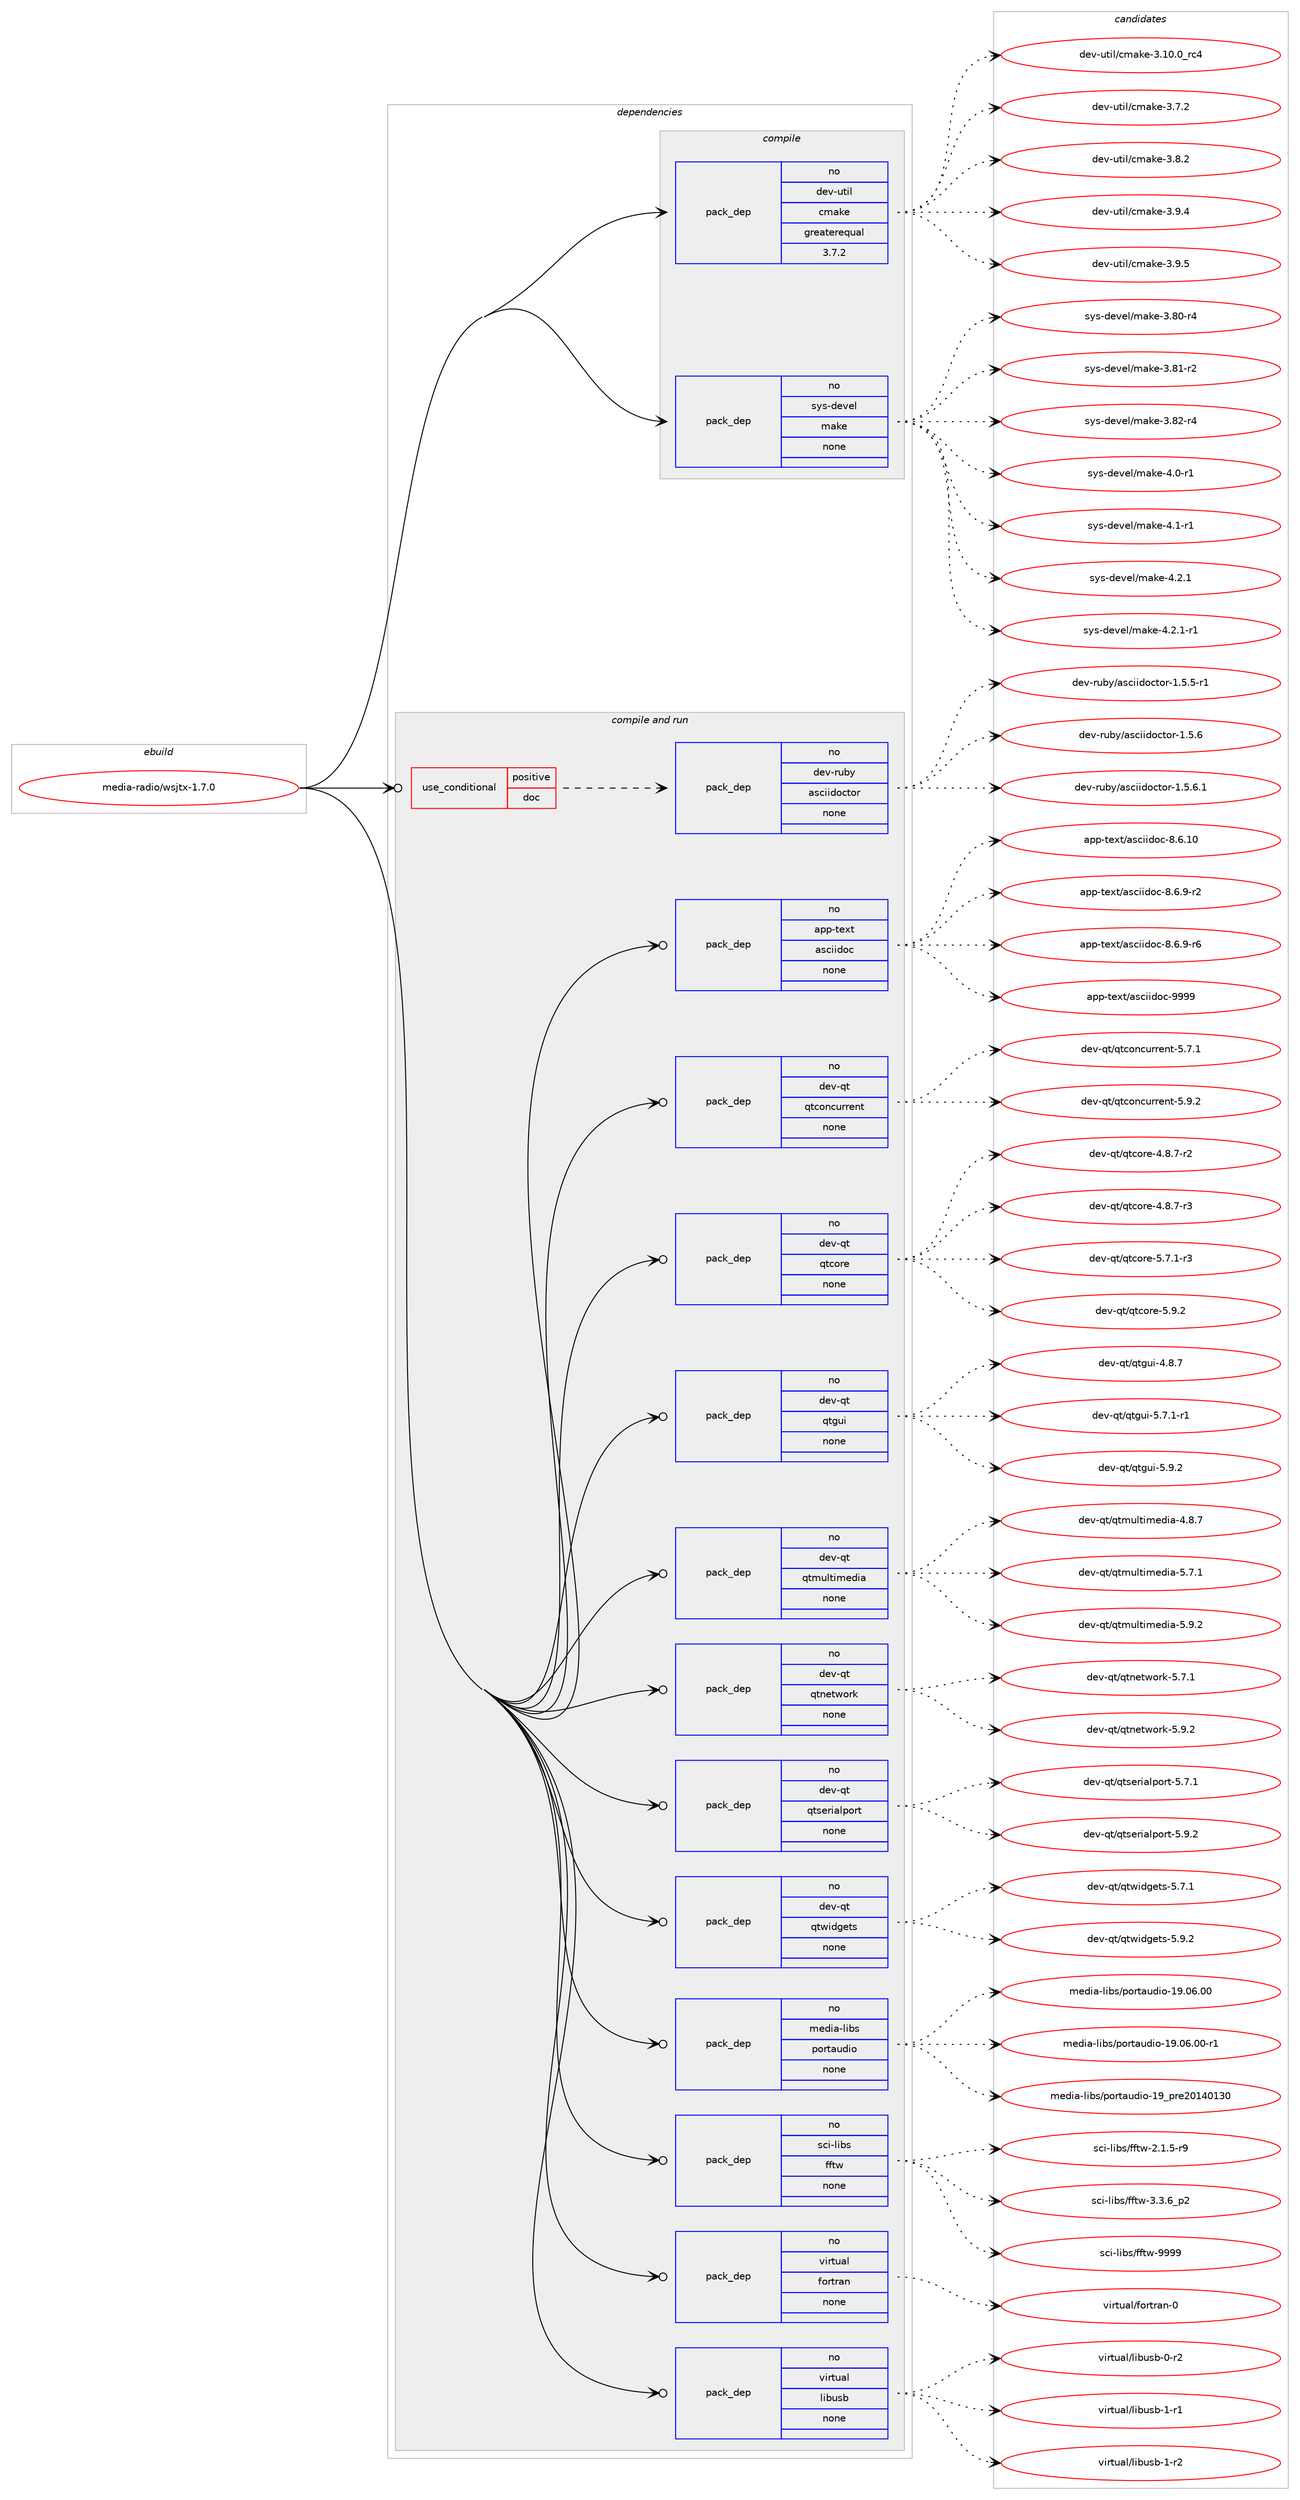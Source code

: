 digraph prolog {

# *************
# Graph options
# *************

newrank=true;
concentrate=true;
compound=true;
graph [rankdir=LR,fontname=Helvetica,fontsize=10,ranksep=1.5];#, ranksep=2.5, nodesep=0.2];
edge  [arrowhead=vee];
node  [fontname=Helvetica,fontsize=10];

# **********
# The ebuild
# **********

subgraph cluster_leftcol {
color=gray;
rank=same;
label=<<i>ebuild</i>>;
id [label="media-radio/wsjtx-1.7.0", color=red, width=4, href="../media-radio/wsjtx-1.7.0.svg"];
}

# ****************
# The dependencies
# ****************

subgraph cluster_midcol {
color=gray;
label=<<i>dependencies</i>>;
subgraph cluster_compile {
fillcolor="#eeeeee";
style=filled;
label=<<i>compile</i>>;
subgraph pack278920 {
dependency377610 [label=<<TABLE BORDER="0" CELLBORDER="1" CELLSPACING="0" CELLPADDING="4" WIDTH="220"><TR><TD ROWSPAN="6" CELLPADDING="30">pack_dep</TD></TR><TR><TD WIDTH="110">no</TD></TR><TR><TD>dev-util</TD></TR><TR><TD>cmake</TD></TR><TR><TD>greaterequal</TD></TR><TR><TD>3.7.2</TD></TR></TABLE>>, shape=none, color=blue];
}
id:e -> dependency377610:w [weight=20,style="solid",arrowhead="vee"];
subgraph pack278921 {
dependency377611 [label=<<TABLE BORDER="0" CELLBORDER="1" CELLSPACING="0" CELLPADDING="4" WIDTH="220"><TR><TD ROWSPAN="6" CELLPADDING="30">pack_dep</TD></TR><TR><TD WIDTH="110">no</TD></TR><TR><TD>sys-devel</TD></TR><TR><TD>make</TD></TR><TR><TD>none</TD></TR><TR><TD></TD></TR></TABLE>>, shape=none, color=blue];
}
id:e -> dependency377611:w [weight=20,style="solid",arrowhead="vee"];
}
subgraph cluster_compileandrun {
fillcolor="#eeeeee";
style=filled;
label=<<i>compile and run</i>>;
subgraph cond92649 {
dependency377612 [label=<<TABLE BORDER="0" CELLBORDER="1" CELLSPACING="0" CELLPADDING="4"><TR><TD ROWSPAN="3" CELLPADDING="10">use_conditional</TD></TR><TR><TD>positive</TD></TR><TR><TD>doc</TD></TR></TABLE>>, shape=none, color=red];
subgraph pack278922 {
dependency377613 [label=<<TABLE BORDER="0" CELLBORDER="1" CELLSPACING="0" CELLPADDING="4" WIDTH="220"><TR><TD ROWSPAN="6" CELLPADDING="30">pack_dep</TD></TR><TR><TD WIDTH="110">no</TD></TR><TR><TD>dev-ruby</TD></TR><TR><TD>asciidoctor</TD></TR><TR><TD>none</TD></TR><TR><TD></TD></TR></TABLE>>, shape=none, color=blue];
}
dependency377612:e -> dependency377613:w [weight=20,style="dashed",arrowhead="vee"];
}
id:e -> dependency377612:w [weight=20,style="solid",arrowhead="odotvee"];
subgraph pack278923 {
dependency377614 [label=<<TABLE BORDER="0" CELLBORDER="1" CELLSPACING="0" CELLPADDING="4" WIDTH="220"><TR><TD ROWSPAN="6" CELLPADDING="30">pack_dep</TD></TR><TR><TD WIDTH="110">no</TD></TR><TR><TD>app-text</TD></TR><TR><TD>asciidoc</TD></TR><TR><TD>none</TD></TR><TR><TD></TD></TR></TABLE>>, shape=none, color=blue];
}
id:e -> dependency377614:w [weight=20,style="solid",arrowhead="odotvee"];
subgraph pack278924 {
dependency377615 [label=<<TABLE BORDER="0" CELLBORDER="1" CELLSPACING="0" CELLPADDING="4" WIDTH="220"><TR><TD ROWSPAN="6" CELLPADDING="30">pack_dep</TD></TR><TR><TD WIDTH="110">no</TD></TR><TR><TD>dev-qt</TD></TR><TR><TD>qtconcurrent</TD></TR><TR><TD>none</TD></TR><TR><TD></TD></TR></TABLE>>, shape=none, color=blue];
}
id:e -> dependency377615:w [weight=20,style="solid",arrowhead="odotvee"];
subgraph pack278925 {
dependency377616 [label=<<TABLE BORDER="0" CELLBORDER="1" CELLSPACING="0" CELLPADDING="4" WIDTH="220"><TR><TD ROWSPAN="6" CELLPADDING="30">pack_dep</TD></TR><TR><TD WIDTH="110">no</TD></TR><TR><TD>dev-qt</TD></TR><TR><TD>qtcore</TD></TR><TR><TD>none</TD></TR><TR><TD></TD></TR></TABLE>>, shape=none, color=blue];
}
id:e -> dependency377616:w [weight=20,style="solid",arrowhead="odotvee"];
subgraph pack278926 {
dependency377617 [label=<<TABLE BORDER="0" CELLBORDER="1" CELLSPACING="0" CELLPADDING="4" WIDTH="220"><TR><TD ROWSPAN="6" CELLPADDING="30">pack_dep</TD></TR><TR><TD WIDTH="110">no</TD></TR><TR><TD>dev-qt</TD></TR><TR><TD>qtgui</TD></TR><TR><TD>none</TD></TR><TR><TD></TD></TR></TABLE>>, shape=none, color=blue];
}
id:e -> dependency377617:w [weight=20,style="solid",arrowhead="odotvee"];
subgraph pack278927 {
dependency377618 [label=<<TABLE BORDER="0" CELLBORDER="1" CELLSPACING="0" CELLPADDING="4" WIDTH="220"><TR><TD ROWSPAN="6" CELLPADDING="30">pack_dep</TD></TR><TR><TD WIDTH="110">no</TD></TR><TR><TD>dev-qt</TD></TR><TR><TD>qtmultimedia</TD></TR><TR><TD>none</TD></TR><TR><TD></TD></TR></TABLE>>, shape=none, color=blue];
}
id:e -> dependency377618:w [weight=20,style="solid",arrowhead="odotvee"];
subgraph pack278928 {
dependency377619 [label=<<TABLE BORDER="0" CELLBORDER="1" CELLSPACING="0" CELLPADDING="4" WIDTH="220"><TR><TD ROWSPAN="6" CELLPADDING="30">pack_dep</TD></TR><TR><TD WIDTH="110">no</TD></TR><TR><TD>dev-qt</TD></TR><TR><TD>qtnetwork</TD></TR><TR><TD>none</TD></TR><TR><TD></TD></TR></TABLE>>, shape=none, color=blue];
}
id:e -> dependency377619:w [weight=20,style="solid",arrowhead="odotvee"];
subgraph pack278929 {
dependency377620 [label=<<TABLE BORDER="0" CELLBORDER="1" CELLSPACING="0" CELLPADDING="4" WIDTH="220"><TR><TD ROWSPAN="6" CELLPADDING="30">pack_dep</TD></TR><TR><TD WIDTH="110">no</TD></TR><TR><TD>dev-qt</TD></TR><TR><TD>qtserialport</TD></TR><TR><TD>none</TD></TR><TR><TD></TD></TR></TABLE>>, shape=none, color=blue];
}
id:e -> dependency377620:w [weight=20,style="solid",arrowhead="odotvee"];
subgraph pack278930 {
dependency377621 [label=<<TABLE BORDER="0" CELLBORDER="1" CELLSPACING="0" CELLPADDING="4" WIDTH="220"><TR><TD ROWSPAN="6" CELLPADDING="30">pack_dep</TD></TR><TR><TD WIDTH="110">no</TD></TR><TR><TD>dev-qt</TD></TR><TR><TD>qtwidgets</TD></TR><TR><TD>none</TD></TR><TR><TD></TD></TR></TABLE>>, shape=none, color=blue];
}
id:e -> dependency377621:w [weight=20,style="solid",arrowhead="odotvee"];
subgraph pack278931 {
dependency377622 [label=<<TABLE BORDER="0" CELLBORDER="1" CELLSPACING="0" CELLPADDING="4" WIDTH="220"><TR><TD ROWSPAN="6" CELLPADDING="30">pack_dep</TD></TR><TR><TD WIDTH="110">no</TD></TR><TR><TD>media-libs</TD></TR><TR><TD>portaudio</TD></TR><TR><TD>none</TD></TR><TR><TD></TD></TR></TABLE>>, shape=none, color=blue];
}
id:e -> dependency377622:w [weight=20,style="solid",arrowhead="odotvee"];
subgraph pack278932 {
dependency377623 [label=<<TABLE BORDER="0" CELLBORDER="1" CELLSPACING="0" CELLPADDING="4" WIDTH="220"><TR><TD ROWSPAN="6" CELLPADDING="30">pack_dep</TD></TR><TR><TD WIDTH="110">no</TD></TR><TR><TD>sci-libs</TD></TR><TR><TD>fftw</TD></TR><TR><TD>none</TD></TR><TR><TD></TD></TR></TABLE>>, shape=none, color=blue];
}
id:e -> dependency377623:w [weight=20,style="solid",arrowhead="odotvee"];
subgraph pack278933 {
dependency377624 [label=<<TABLE BORDER="0" CELLBORDER="1" CELLSPACING="0" CELLPADDING="4" WIDTH="220"><TR><TD ROWSPAN="6" CELLPADDING="30">pack_dep</TD></TR><TR><TD WIDTH="110">no</TD></TR><TR><TD>virtual</TD></TR><TR><TD>fortran</TD></TR><TR><TD>none</TD></TR><TR><TD></TD></TR></TABLE>>, shape=none, color=blue];
}
id:e -> dependency377624:w [weight=20,style="solid",arrowhead="odotvee"];
subgraph pack278934 {
dependency377625 [label=<<TABLE BORDER="0" CELLBORDER="1" CELLSPACING="0" CELLPADDING="4" WIDTH="220"><TR><TD ROWSPAN="6" CELLPADDING="30">pack_dep</TD></TR><TR><TD WIDTH="110">no</TD></TR><TR><TD>virtual</TD></TR><TR><TD>libusb</TD></TR><TR><TD>none</TD></TR><TR><TD></TD></TR></TABLE>>, shape=none, color=blue];
}
id:e -> dependency377625:w [weight=20,style="solid",arrowhead="odotvee"];
}
subgraph cluster_run {
fillcolor="#eeeeee";
style=filled;
label=<<i>run</i>>;
}
}

# **************
# The candidates
# **************

subgraph cluster_choices {
rank=same;
color=gray;
label=<<i>candidates</i>>;

subgraph choice278920 {
color=black;
nodesep=1;
choice1001011184511711610510847991099710710145514649484648951149952 [label="dev-util/cmake-3.10.0_rc4", color=red, width=4,href="../dev-util/cmake-3.10.0_rc4.svg"];
choice10010111845117116105108479910997107101455146554650 [label="dev-util/cmake-3.7.2", color=red, width=4,href="../dev-util/cmake-3.7.2.svg"];
choice10010111845117116105108479910997107101455146564650 [label="dev-util/cmake-3.8.2", color=red, width=4,href="../dev-util/cmake-3.8.2.svg"];
choice10010111845117116105108479910997107101455146574652 [label="dev-util/cmake-3.9.4", color=red, width=4,href="../dev-util/cmake-3.9.4.svg"];
choice10010111845117116105108479910997107101455146574653 [label="dev-util/cmake-3.9.5", color=red, width=4,href="../dev-util/cmake-3.9.5.svg"];
dependency377610:e -> choice1001011184511711610510847991099710710145514649484648951149952:w [style=dotted,weight="100"];
dependency377610:e -> choice10010111845117116105108479910997107101455146554650:w [style=dotted,weight="100"];
dependency377610:e -> choice10010111845117116105108479910997107101455146564650:w [style=dotted,weight="100"];
dependency377610:e -> choice10010111845117116105108479910997107101455146574652:w [style=dotted,weight="100"];
dependency377610:e -> choice10010111845117116105108479910997107101455146574653:w [style=dotted,weight="100"];
}
subgraph choice278921 {
color=black;
nodesep=1;
choice11512111545100101118101108471099710710145514656484511452 [label="sys-devel/make-3.80-r4", color=red, width=4,href="../sys-devel/make-3.80-r4.svg"];
choice11512111545100101118101108471099710710145514656494511450 [label="sys-devel/make-3.81-r2", color=red, width=4,href="../sys-devel/make-3.81-r2.svg"];
choice11512111545100101118101108471099710710145514656504511452 [label="sys-devel/make-3.82-r4", color=red, width=4,href="../sys-devel/make-3.82-r4.svg"];
choice115121115451001011181011084710997107101455246484511449 [label="sys-devel/make-4.0-r1", color=red, width=4,href="../sys-devel/make-4.0-r1.svg"];
choice115121115451001011181011084710997107101455246494511449 [label="sys-devel/make-4.1-r1", color=red, width=4,href="../sys-devel/make-4.1-r1.svg"];
choice115121115451001011181011084710997107101455246504649 [label="sys-devel/make-4.2.1", color=red, width=4,href="../sys-devel/make-4.2.1.svg"];
choice1151211154510010111810110847109971071014552465046494511449 [label="sys-devel/make-4.2.1-r1", color=red, width=4,href="../sys-devel/make-4.2.1-r1.svg"];
dependency377611:e -> choice11512111545100101118101108471099710710145514656484511452:w [style=dotted,weight="100"];
dependency377611:e -> choice11512111545100101118101108471099710710145514656494511450:w [style=dotted,weight="100"];
dependency377611:e -> choice11512111545100101118101108471099710710145514656504511452:w [style=dotted,weight="100"];
dependency377611:e -> choice115121115451001011181011084710997107101455246484511449:w [style=dotted,weight="100"];
dependency377611:e -> choice115121115451001011181011084710997107101455246494511449:w [style=dotted,weight="100"];
dependency377611:e -> choice115121115451001011181011084710997107101455246504649:w [style=dotted,weight="100"];
dependency377611:e -> choice1151211154510010111810110847109971071014552465046494511449:w [style=dotted,weight="100"];
}
subgraph choice278922 {
color=black;
nodesep=1;
choice1001011184511411798121479711599105105100111991161111144549465346534511449 [label="dev-ruby/asciidoctor-1.5.5-r1", color=red, width=4,href="../dev-ruby/asciidoctor-1.5.5-r1.svg"];
choice100101118451141179812147971159910510510011199116111114454946534654 [label="dev-ruby/asciidoctor-1.5.6", color=red, width=4,href="../dev-ruby/asciidoctor-1.5.6.svg"];
choice1001011184511411798121479711599105105100111991161111144549465346544649 [label="dev-ruby/asciidoctor-1.5.6.1", color=red, width=4,href="../dev-ruby/asciidoctor-1.5.6.1.svg"];
dependency377613:e -> choice1001011184511411798121479711599105105100111991161111144549465346534511449:w [style=dotted,weight="100"];
dependency377613:e -> choice100101118451141179812147971159910510510011199116111114454946534654:w [style=dotted,weight="100"];
dependency377613:e -> choice1001011184511411798121479711599105105100111991161111144549465346544649:w [style=dotted,weight="100"];
}
subgraph choice278923 {
color=black;
nodesep=1;
choice97112112451161011201164797115991051051001119945564654464948 [label="app-text/asciidoc-8.6.10", color=red, width=4,href="../app-text/asciidoc-8.6.10.svg"];
choice9711211245116101120116479711599105105100111994556465446574511450 [label="app-text/asciidoc-8.6.9-r2", color=red, width=4,href="../app-text/asciidoc-8.6.9-r2.svg"];
choice9711211245116101120116479711599105105100111994556465446574511454 [label="app-text/asciidoc-8.6.9-r6", color=red, width=4,href="../app-text/asciidoc-8.6.9-r6.svg"];
choice9711211245116101120116479711599105105100111994557575757 [label="app-text/asciidoc-9999", color=red, width=4,href="../app-text/asciidoc-9999.svg"];
dependency377614:e -> choice97112112451161011201164797115991051051001119945564654464948:w [style=dotted,weight="100"];
dependency377614:e -> choice9711211245116101120116479711599105105100111994556465446574511450:w [style=dotted,weight="100"];
dependency377614:e -> choice9711211245116101120116479711599105105100111994556465446574511454:w [style=dotted,weight="100"];
dependency377614:e -> choice9711211245116101120116479711599105105100111994557575757:w [style=dotted,weight="100"];
}
subgraph choice278924 {
color=black;
nodesep=1;
choice10010111845113116471131169911111099117114114101110116455346554649 [label="dev-qt/qtconcurrent-5.7.1", color=red, width=4,href="../dev-qt/qtconcurrent-5.7.1.svg"];
choice10010111845113116471131169911111099117114114101110116455346574650 [label="dev-qt/qtconcurrent-5.9.2", color=red, width=4,href="../dev-qt/qtconcurrent-5.9.2.svg"];
dependency377615:e -> choice10010111845113116471131169911111099117114114101110116455346554649:w [style=dotted,weight="100"];
dependency377615:e -> choice10010111845113116471131169911111099117114114101110116455346574650:w [style=dotted,weight="100"];
}
subgraph choice278925 {
color=black;
nodesep=1;
choice1001011184511311647113116991111141014552465646554511450 [label="dev-qt/qtcore-4.8.7-r2", color=red, width=4,href="../dev-qt/qtcore-4.8.7-r2.svg"];
choice1001011184511311647113116991111141014552465646554511451 [label="dev-qt/qtcore-4.8.7-r3", color=red, width=4,href="../dev-qt/qtcore-4.8.7-r3.svg"];
choice1001011184511311647113116991111141014553465546494511451 [label="dev-qt/qtcore-5.7.1-r3", color=red, width=4,href="../dev-qt/qtcore-5.7.1-r3.svg"];
choice100101118451131164711311699111114101455346574650 [label="dev-qt/qtcore-5.9.2", color=red, width=4,href="../dev-qt/qtcore-5.9.2.svg"];
dependency377616:e -> choice1001011184511311647113116991111141014552465646554511450:w [style=dotted,weight="100"];
dependency377616:e -> choice1001011184511311647113116991111141014552465646554511451:w [style=dotted,weight="100"];
dependency377616:e -> choice1001011184511311647113116991111141014553465546494511451:w [style=dotted,weight="100"];
dependency377616:e -> choice100101118451131164711311699111114101455346574650:w [style=dotted,weight="100"];
}
subgraph choice278926 {
color=black;
nodesep=1;
choice1001011184511311647113116103117105455246564655 [label="dev-qt/qtgui-4.8.7", color=red, width=4,href="../dev-qt/qtgui-4.8.7.svg"];
choice10010111845113116471131161031171054553465546494511449 [label="dev-qt/qtgui-5.7.1-r1", color=red, width=4,href="../dev-qt/qtgui-5.7.1-r1.svg"];
choice1001011184511311647113116103117105455346574650 [label="dev-qt/qtgui-5.9.2", color=red, width=4,href="../dev-qt/qtgui-5.9.2.svg"];
dependency377617:e -> choice1001011184511311647113116103117105455246564655:w [style=dotted,weight="100"];
dependency377617:e -> choice10010111845113116471131161031171054553465546494511449:w [style=dotted,weight="100"];
dependency377617:e -> choice1001011184511311647113116103117105455346574650:w [style=dotted,weight="100"];
}
subgraph choice278927 {
color=black;
nodesep=1;
choice100101118451131164711311610911710811610510910110010597455246564655 [label="dev-qt/qtmultimedia-4.8.7", color=red, width=4,href="../dev-qt/qtmultimedia-4.8.7.svg"];
choice100101118451131164711311610911710811610510910110010597455346554649 [label="dev-qt/qtmultimedia-5.7.1", color=red, width=4,href="../dev-qt/qtmultimedia-5.7.1.svg"];
choice100101118451131164711311610911710811610510910110010597455346574650 [label="dev-qt/qtmultimedia-5.9.2", color=red, width=4,href="../dev-qt/qtmultimedia-5.9.2.svg"];
dependency377618:e -> choice100101118451131164711311610911710811610510910110010597455246564655:w [style=dotted,weight="100"];
dependency377618:e -> choice100101118451131164711311610911710811610510910110010597455346554649:w [style=dotted,weight="100"];
dependency377618:e -> choice100101118451131164711311610911710811610510910110010597455346574650:w [style=dotted,weight="100"];
}
subgraph choice278928 {
color=black;
nodesep=1;
choice1001011184511311647113116110101116119111114107455346554649 [label="dev-qt/qtnetwork-5.7.1", color=red, width=4,href="../dev-qt/qtnetwork-5.7.1.svg"];
choice1001011184511311647113116110101116119111114107455346574650 [label="dev-qt/qtnetwork-5.9.2", color=red, width=4,href="../dev-qt/qtnetwork-5.9.2.svg"];
dependency377619:e -> choice1001011184511311647113116110101116119111114107455346554649:w [style=dotted,weight="100"];
dependency377619:e -> choice1001011184511311647113116110101116119111114107455346574650:w [style=dotted,weight="100"];
}
subgraph choice278929 {
color=black;
nodesep=1;
choice100101118451131164711311611510111410597108112111114116455346554649 [label="dev-qt/qtserialport-5.7.1", color=red, width=4,href="../dev-qt/qtserialport-5.7.1.svg"];
choice100101118451131164711311611510111410597108112111114116455346574650 [label="dev-qt/qtserialport-5.9.2", color=red, width=4,href="../dev-qt/qtserialport-5.9.2.svg"];
dependency377620:e -> choice100101118451131164711311611510111410597108112111114116455346554649:w [style=dotted,weight="100"];
dependency377620:e -> choice100101118451131164711311611510111410597108112111114116455346574650:w [style=dotted,weight="100"];
}
subgraph choice278930 {
color=black;
nodesep=1;
choice1001011184511311647113116119105100103101116115455346554649 [label="dev-qt/qtwidgets-5.7.1", color=red, width=4,href="../dev-qt/qtwidgets-5.7.1.svg"];
choice1001011184511311647113116119105100103101116115455346574650 [label="dev-qt/qtwidgets-5.9.2", color=red, width=4,href="../dev-qt/qtwidgets-5.9.2.svg"];
dependency377621:e -> choice1001011184511311647113116119105100103101116115455346554649:w [style=dotted,weight="100"];
dependency377621:e -> choice1001011184511311647113116119105100103101116115455346574650:w [style=dotted,weight="100"];
}
subgraph choice278931 {
color=black;
nodesep=1;
choice1091011001059745108105981154711211111411697117100105111454957464854464848 [label="media-libs/portaudio-19.06.00", color=red, width=4,href="../media-libs/portaudio-19.06.00.svg"];
choice10910110010597451081059811547112111114116971171001051114549574648544648484511449 [label="media-libs/portaudio-19.06.00-r1", color=red, width=4,href="../media-libs/portaudio-19.06.00-r1.svg"];
choice1091011001059745108105981154711211111411697117100105111454957951121141015048495248495148 [label="media-libs/portaudio-19_pre20140130", color=red, width=4,href="../media-libs/portaudio-19_pre20140130.svg"];
dependency377622:e -> choice1091011001059745108105981154711211111411697117100105111454957464854464848:w [style=dotted,weight="100"];
dependency377622:e -> choice10910110010597451081059811547112111114116971171001051114549574648544648484511449:w [style=dotted,weight="100"];
dependency377622:e -> choice1091011001059745108105981154711211111411697117100105111454957951121141015048495248495148:w [style=dotted,weight="100"];
}
subgraph choice278932 {
color=black;
nodesep=1;
choice115991054510810598115471021021161194550464946534511457 [label="sci-libs/fftw-2.1.5-r9", color=red, width=4,href="../sci-libs/fftw-2.1.5-r9.svg"];
choice115991054510810598115471021021161194551465146549511250 [label="sci-libs/fftw-3.3.6_p2", color=red, width=4,href="../sci-libs/fftw-3.3.6_p2.svg"];
choice115991054510810598115471021021161194557575757 [label="sci-libs/fftw-9999", color=red, width=4,href="../sci-libs/fftw-9999.svg"];
dependency377623:e -> choice115991054510810598115471021021161194550464946534511457:w [style=dotted,weight="100"];
dependency377623:e -> choice115991054510810598115471021021161194551465146549511250:w [style=dotted,weight="100"];
dependency377623:e -> choice115991054510810598115471021021161194557575757:w [style=dotted,weight="100"];
}
subgraph choice278933 {
color=black;
nodesep=1;
choice1181051141161179710847102111114116114971104548 [label="virtual/fortran-0", color=red, width=4,href="../virtual/fortran-0.svg"];
dependency377624:e -> choice1181051141161179710847102111114116114971104548:w [style=dotted,weight="100"];
}
subgraph choice278934 {
color=black;
nodesep=1;
choice1181051141161179710847108105981171159845484511450 [label="virtual/libusb-0-r2", color=red, width=4,href="../virtual/libusb-0-r2.svg"];
choice1181051141161179710847108105981171159845494511449 [label="virtual/libusb-1-r1", color=red, width=4,href="../virtual/libusb-1-r1.svg"];
choice1181051141161179710847108105981171159845494511450 [label="virtual/libusb-1-r2", color=red, width=4,href="../virtual/libusb-1-r2.svg"];
dependency377625:e -> choice1181051141161179710847108105981171159845484511450:w [style=dotted,weight="100"];
dependency377625:e -> choice1181051141161179710847108105981171159845494511449:w [style=dotted,weight="100"];
dependency377625:e -> choice1181051141161179710847108105981171159845494511450:w [style=dotted,weight="100"];
}
}

}
